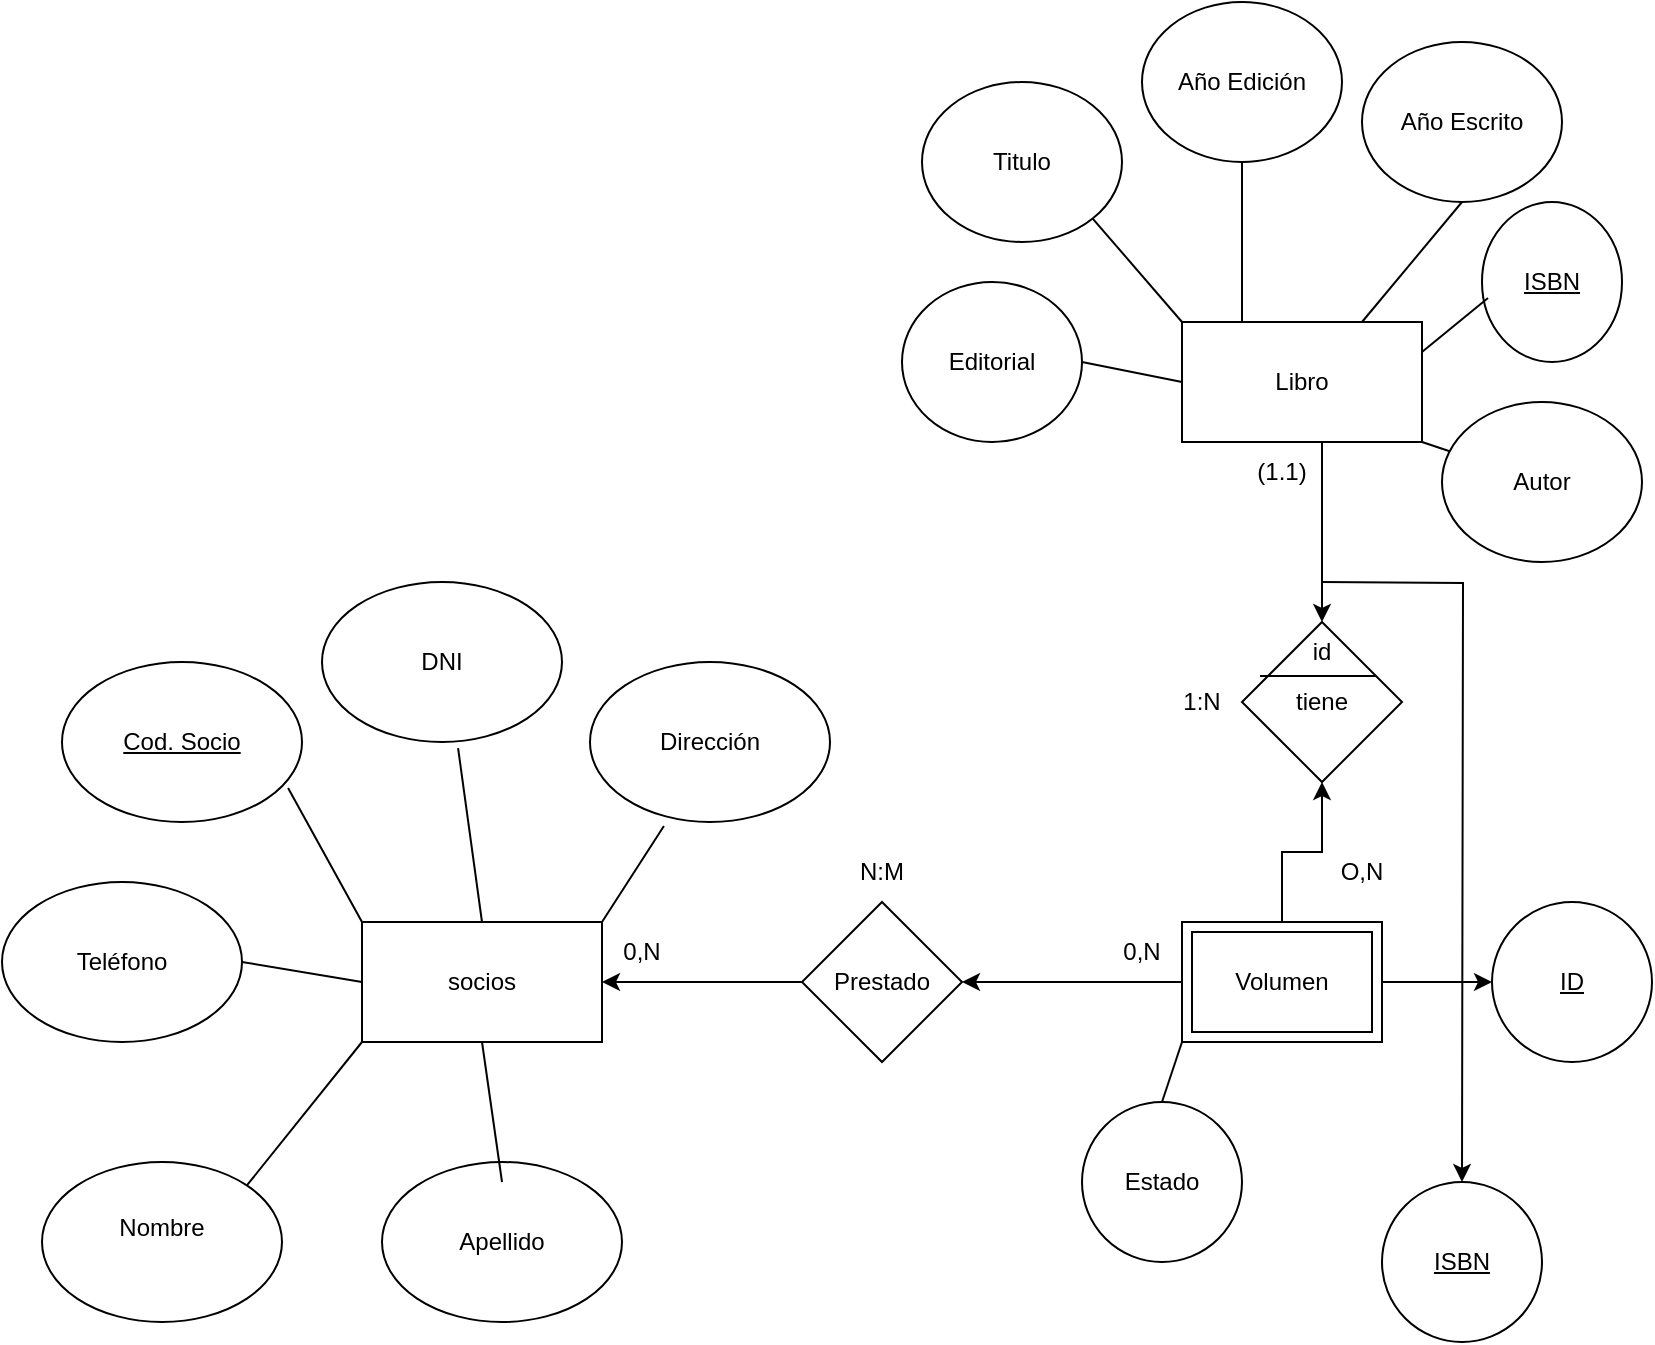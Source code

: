 <mxfile version="28.2.7">
  <diagram name="Página-1" id="O5beDDzp4m1SNn2A3FI_">
    <mxGraphModel dx="1051" dy="615" grid="1" gridSize="10" guides="1" tooltips="1" connect="1" arrows="1" fold="1" page="1" pageScale="1" pageWidth="827" pageHeight="1169" math="0" shadow="0">
      <root>
        <mxCell id="0" />
        <mxCell id="1" parent="0" />
        <mxCell id="U1PU8HSO9dPd2CjFxeWQ-1" value="socios" style="rounded=0;whiteSpace=wrap;html=1;" parent="1" vertex="1">
          <mxGeometry x="180" y="480" width="120" height="60" as="geometry" />
        </mxCell>
        <mxCell id="eFo3TpLwfxAWtfXOJmTm-19" style="edgeStyle=orthogonalEdgeStyle;rounded=0;orthogonalLoop=1;jettySize=auto;html=1;exitX=0.5;exitY=1;exitDx=0;exitDy=0;entryX=0.5;entryY=0;entryDx=0;entryDy=0;" edge="1" parent="1" source="U1PU8HSO9dPd2CjFxeWQ-2" target="U1PU8HSO9dPd2CjFxeWQ-18">
          <mxGeometry relative="1" as="geometry">
            <Array as="points">
              <mxPoint x="660" y="240" />
            </Array>
          </mxGeometry>
        </mxCell>
        <mxCell id="U1PU8HSO9dPd2CjFxeWQ-2" value="Libro" style="rounded=0;whiteSpace=wrap;html=1;" parent="1" vertex="1">
          <mxGeometry x="590" y="180" width="120" height="60" as="geometry" />
        </mxCell>
        <mxCell id="U1PU8HSO9dPd2CjFxeWQ-4" value="&lt;u&gt;Cod. Socio&lt;/u&gt;" style="ellipse;whiteSpace=wrap;html=1;" parent="1" vertex="1">
          <mxGeometry x="30" y="350" width="120" height="80" as="geometry" />
        </mxCell>
        <mxCell id="U1PU8HSO9dPd2CjFxeWQ-5" value="DNI" style="ellipse;whiteSpace=wrap;html=1;" parent="1" vertex="1">
          <mxGeometry x="160" y="310" width="120" height="80" as="geometry" />
        </mxCell>
        <mxCell id="U1PU8HSO9dPd2CjFxeWQ-6" value="Dirección" style="ellipse;whiteSpace=wrap;html=1;" parent="1" vertex="1">
          <mxGeometry x="294" y="350" width="120" height="80" as="geometry" />
        </mxCell>
        <mxCell id="U1PU8HSO9dPd2CjFxeWQ-7" value="Teléfono" style="ellipse;whiteSpace=wrap;html=1;" parent="1" vertex="1">
          <mxGeometry y="460" width="120" height="80" as="geometry" />
        </mxCell>
        <mxCell id="U1PU8HSO9dPd2CjFxeWQ-8" value="&lt;div&gt;Nombre&lt;/div&gt;&lt;div&gt;&lt;br&gt;&lt;/div&gt;" style="ellipse;whiteSpace=wrap;html=1;" parent="1" vertex="1">
          <mxGeometry x="20" y="600" width="120" height="80" as="geometry" />
        </mxCell>
        <mxCell id="U1PU8HSO9dPd2CjFxeWQ-9" value="Titulo" style="ellipse;whiteSpace=wrap;html=1;" parent="1" vertex="1">
          <mxGeometry x="460" y="60" width="100" height="80" as="geometry" />
        </mxCell>
        <mxCell id="U1PU8HSO9dPd2CjFxeWQ-10" value="Editorial" style="ellipse;whiteSpace=wrap;html=1;" parent="1" vertex="1">
          <mxGeometry x="450" y="160" width="90" height="80" as="geometry" />
        </mxCell>
        <mxCell id="U1PU8HSO9dPd2CjFxeWQ-11" value="Año Escrito" style="ellipse;whiteSpace=wrap;html=1;" parent="1" vertex="1">
          <mxGeometry x="680" y="40" width="100" height="80" as="geometry" />
        </mxCell>
        <mxCell id="U1PU8HSO9dPd2CjFxeWQ-12" value="Año Edición" style="ellipse;whiteSpace=wrap;html=1;" parent="1" vertex="1">
          <mxGeometry x="570" y="20" width="100" height="80" as="geometry" />
        </mxCell>
        <mxCell id="U1PU8HSO9dPd2CjFxeWQ-13" value="Autor" style="ellipse;whiteSpace=wrap;html=1;" parent="1" vertex="1">
          <mxGeometry x="720" y="220" width="100" height="80" as="geometry" />
        </mxCell>
        <mxCell id="U1PU8HSO9dPd2CjFxeWQ-14" value="&lt;u&gt;ISBN&lt;/u&gt;" style="ellipse;whiteSpace=wrap;html=1;" parent="1" vertex="1">
          <mxGeometry x="740" y="120" width="70" height="80" as="geometry" />
        </mxCell>
        <mxCell id="U1PU8HSO9dPd2CjFxeWQ-15" value="&lt;u&gt;ID&lt;/u&gt;" style="ellipse;whiteSpace=wrap;html=1;" parent="1" vertex="1">
          <mxGeometry x="745" y="470" width="80" height="80" as="geometry" />
        </mxCell>
        <mxCell id="U1PU8HSO9dPd2CjFxeWQ-16" value="Estado" style="ellipse;whiteSpace=wrap;html=1;" parent="1" vertex="1">
          <mxGeometry x="540" y="570" width="80" height="80" as="geometry" />
        </mxCell>
        <mxCell id="eFo3TpLwfxAWtfXOJmTm-23" style="edgeStyle=orthogonalEdgeStyle;rounded=0;orthogonalLoop=1;jettySize=auto;html=1;exitX=0;exitY=0.5;exitDx=0;exitDy=0;entryX=1;entryY=0.5;entryDx=0;entryDy=0;" edge="1" parent="1" source="U1PU8HSO9dPd2CjFxeWQ-17" target="U1PU8HSO9dPd2CjFxeWQ-1">
          <mxGeometry relative="1" as="geometry" />
        </mxCell>
        <mxCell id="U1PU8HSO9dPd2CjFxeWQ-17" value="Prestado" style="rhombus;whiteSpace=wrap;html=1;" parent="1" vertex="1">
          <mxGeometry x="400" y="470" width="80" height="80" as="geometry" />
        </mxCell>
        <mxCell id="eFo3TpLwfxAWtfXOJmTm-47" style="edgeStyle=orthogonalEdgeStyle;rounded=0;orthogonalLoop=1;jettySize=auto;html=1;" edge="1" parent="1">
          <mxGeometry relative="1" as="geometry">
            <mxPoint x="730" y="610" as="targetPoint" />
            <mxPoint x="660" y="310" as="sourcePoint" />
          </mxGeometry>
        </mxCell>
        <mxCell id="U1PU8HSO9dPd2CjFxeWQ-18" value="tiene" style="rhombus;whiteSpace=wrap;html=1;" parent="1" vertex="1">
          <mxGeometry x="620" y="330" width="80" height="80" as="geometry" />
        </mxCell>
        <mxCell id="eFo3TpLwfxAWtfXOJmTm-21" style="edgeStyle=orthogonalEdgeStyle;rounded=0;orthogonalLoop=1;jettySize=auto;html=1;exitX=0.5;exitY=0;exitDx=0;exitDy=0;entryX=0.5;entryY=1;entryDx=0;entryDy=0;" edge="1" parent="1" source="eFo3TpLwfxAWtfXOJmTm-8" target="U1PU8HSO9dPd2CjFxeWQ-18">
          <mxGeometry relative="1" as="geometry">
            <mxPoint x="660" y="410" as="targetPoint" />
          </mxGeometry>
        </mxCell>
        <mxCell id="eFo3TpLwfxAWtfXOJmTm-22" style="edgeStyle=orthogonalEdgeStyle;rounded=0;orthogonalLoop=1;jettySize=auto;html=1;exitX=0;exitY=0.5;exitDx=0;exitDy=0;entryX=1;entryY=0.5;entryDx=0;entryDy=0;" edge="1" parent="1" source="eFo3TpLwfxAWtfXOJmTm-8" target="U1PU8HSO9dPd2CjFxeWQ-17">
          <mxGeometry relative="1" as="geometry" />
        </mxCell>
        <mxCell id="eFo3TpLwfxAWtfXOJmTm-48" style="edgeStyle=orthogonalEdgeStyle;rounded=0;orthogonalLoop=1;jettySize=auto;html=1;exitX=1;exitY=0.5;exitDx=0;exitDy=0;entryX=0;entryY=0.5;entryDx=0;entryDy=0;" edge="1" parent="1" source="eFo3TpLwfxAWtfXOJmTm-8" target="U1PU8HSO9dPd2CjFxeWQ-15">
          <mxGeometry relative="1" as="geometry" />
        </mxCell>
        <mxCell id="eFo3TpLwfxAWtfXOJmTm-8" value="Volumen" style="shape=ext;margin=3;double=1;whiteSpace=wrap;html=1;align=center;" vertex="1" parent="1">
          <mxGeometry x="590" y="480" width="100" height="60" as="geometry" />
        </mxCell>
        <mxCell id="eFo3TpLwfxAWtfXOJmTm-14" value="id" style="text;html=1;whiteSpace=wrap;strokeColor=none;fillColor=none;align=center;verticalAlign=middle;rounded=0;" vertex="1" parent="1">
          <mxGeometry x="630" y="330" width="60" height="30" as="geometry" />
        </mxCell>
        <mxCell id="eFo3TpLwfxAWtfXOJmTm-16" value="" style="endArrow=none;html=1;rounded=0;entryX=0.838;entryY=0.338;entryDx=0;entryDy=0;entryPerimeter=0;exitX=0.113;exitY=0.338;exitDx=0;exitDy=0;exitPerimeter=0;" edge="1" parent="1" source="U1PU8HSO9dPd2CjFxeWQ-18" target="U1PU8HSO9dPd2CjFxeWQ-18">
          <mxGeometry relative="1" as="geometry">
            <mxPoint x="390" y="510" as="sourcePoint" />
            <mxPoint x="490" y="480" as="targetPoint" />
            <Array as="points">
              <mxPoint x="629" y="357" />
            </Array>
          </mxGeometry>
        </mxCell>
        <mxCell id="eFo3TpLwfxAWtfXOJmTm-24" value="" style="endArrow=none;html=1;rounded=0;entryX=1;entryY=0;entryDx=0;entryDy=0;exitX=0.308;exitY=1.025;exitDx=0;exitDy=0;exitPerimeter=0;" edge="1" parent="1" source="U1PU8HSO9dPd2CjFxeWQ-6" target="U1PU8HSO9dPd2CjFxeWQ-1">
          <mxGeometry width="50" height="50" relative="1" as="geometry">
            <mxPoint x="390" y="500" as="sourcePoint" />
            <mxPoint x="440" y="450" as="targetPoint" />
          </mxGeometry>
        </mxCell>
        <mxCell id="eFo3TpLwfxAWtfXOJmTm-25" value="" style="endArrow=none;html=1;rounded=0;entryX=0.5;entryY=0;entryDx=0;entryDy=0;exitX=0.567;exitY=1.038;exitDx=0;exitDy=0;exitPerimeter=0;" edge="1" parent="1" source="U1PU8HSO9dPd2CjFxeWQ-5" target="U1PU8HSO9dPd2CjFxeWQ-1">
          <mxGeometry width="50" height="50" relative="1" as="geometry">
            <mxPoint x="390" y="500" as="sourcePoint" />
            <mxPoint x="440" y="450" as="targetPoint" />
          </mxGeometry>
        </mxCell>
        <mxCell id="eFo3TpLwfxAWtfXOJmTm-26" value="" style="endArrow=none;html=1;rounded=0;entryX=0;entryY=0;entryDx=0;entryDy=0;exitX=0.942;exitY=0.788;exitDx=0;exitDy=0;exitPerimeter=0;" edge="1" parent="1" source="U1PU8HSO9dPd2CjFxeWQ-4" target="U1PU8HSO9dPd2CjFxeWQ-1">
          <mxGeometry width="50" height="50" relative="1" as="geometry">
            <mxPoint x="390" y="500" as="sourcePoint" />
            <mxPoint x="440" y="450" as="targetPoint" />
          </mxGeometry>
        </mxCell>
        <mxCell id="eFo3TpLwfxAWtfXOJmTm-27" value="" style="endArrow=none;html=1;rounded=0;exitX=1;exitY=0.5;exitDx=0;exitDy=0;entryX=0;entryY=0.5;entryDx=0;entryDy=0;" edge="1" parent="1" source="U1PU8HSO9dPd2CjFxeWQ-7" target="U1PU8HSO9dPd2CjFxeWQ-1">
          <mxGeometry width="50" height="50" relative="1" as="geometry">
            <mxPoint x="390" y="500" as="sourcePoint" />
            <mxPoint x="440" y="450" as="targetPoint" />
          </mxGeometry>
        </mxCell>
        <mxCell id="eFo3TpLwfxAWtfXOJmTm-28" value="" style="endArrow=none;html=1;rounded=0;entryX=0;entryY=1;entryDx=0;entryDy=0;exitX=1;exitY=0;exitDx=0;exitDy=0;" edge="1" parent="1" source="U1PU8HSO9dPd2CjFxeWQ-8" target="U1PU8HSO9dPd2CjFxeWQ-1">
          <mxGeometry width="50" height="50" relative="1" as="geometry">
            <mxPoint x="390" y="500" as="sourcePoint" />
            <mxPoint x="440" y="450" as="targetPoint" />
          </mxGeometry>
        </mxCell>
        <mxCell id="eFo3TpLwfxAWtfXOJmTm-29" value="" style="endArrow=none;html=1;rounded=0;entryX=0.043;entryY=0.6;entryDx=0;entryDy=0;entryPerimeter=0;exitX=1;exitY=0.25;exitDx=0;exitDy=0;" edge="1" parent="1" source="U1PU8HSO9dPd2CjFxeWQ-2" target="U1PU8HSO9dPd2CjFxeWQ-14">
          <mxGeometry width="50" height="50" relative="1" as="geometry">
            <mxPoint x="390" y="260" as="sourcePoint" />
            <mxPoint x="440" y="210" as="targetPoint" />
          </mxGeometry>
        </mxCell>
        <mxCell id="eFo3TpLwfxAWtfXOJmTm-30" value="" style="endArrow=none;html=1;rounded=0;entryX=1;entryY=1;entryDx=0;entryDy=0;" edge="1" parent="1" source="U1PU8HSO9dPd2CjFxeWQ-13" target="U1PU8HSO9dPd2CjFxeWQ-2">
          <mxGeometry width="50" height="50" relative="1" as="geometry">
            <mxPoint x="390" y="260" as="sourcePoint" />
            <mxPoint x="440" y="210" as="targetPoint" />
          </mxGeometry>
        </mxCell>
        <mxCell id="eFo3TpLwfxAWtfXOJmTm-31" value="" style="endArrow=none;html=1;rounded=0;entryX=0.75;entryY=0;entryDx=0;entryDy=0;exitX=0.5;exitY=1;exitDx=0;exitDy=0;" edge="1" parent="1" source="U1PU8HSO9dPd2CjFxeWQ-11" target="U1PU8HSO9dPd2CjFxeWQ-2">
          <mxGeometry width="50" height="50" relative="1" as="geometry">
            <mxPoint x="390" y="260" as="sourcePoint" />
            <mxPoint x="440" y="210" as="targetPoint" />
          </mxGeometry>
        </mxCell>
        <mxCell id="eFo3TpLwfxAWtfXOJmTm-32" value="" style="endArrow=none;html=1;rounded=0;entryX=0.25;entryY=0;entryDx=0;entryDy=0;exitX=0.5;exitY=1;exitDx=0;exitDy=0;" edge="1" parent="1" source="U1PU8HSO9dPd2CjFxeWQ-12" target="U1PU8HSO9dPd2CjFxeWQ-2">
          <mxGeometry width="50" height="50" relative="1" as="geometry">
            <mxPoint x="390" y="260" as="sourcePoint" />
            <mxPoint x="440" y="210" as="targetPoint" />
          </mxGeometry>
        </mxCell>
        <mxCell id="eFo3TpLwfxAWtfXOJmTm-33" value="" style="endArrow=none;html=1;rounded=0;entryX=0;entryY=0;entryDx=0;entryDy=0;exitX=1;exitY=1;exitDx=0;exitDy=0;" edge="1" parent="1" source="U1PU8HSO9dPd2CjFxeWQ-9" target="U1PU8HSO9dPd2CjFxeWQ-2">
          <mxGeometry width="50" height="50" relative="1" as="geometry">
            <mxPoint x="390" y="260" as="sourcePoint" />
            <mxPoint x="440" y="210" as="targetPoint" />
          </mxGeometry>
        </mxCell>
        <mxCell id="eFo3TpLwfxAWtfXOJmTm-34" value="" style="endArrow=none;html=1;rounded=0;entryX=0;entryY=0.5;entryDx=0;entryDy=0;exitX=1;exitY=0.5;exitDx=0;exitDy=0;" edge="1" parent="1" source="U1PU8HSO9dPd2CjFxeWQ-10" target="U1PU8HSO9dPd2CjFxeWQ-2">
          <mxGeometry width="50" height="50" relative="1" as="geometry">
            <mxPoint x="390" y="260" as="sourcePoint" />
            <mxPoint x="440" y="210" as="targetPoint" />
          </mxGeometry>
        </mxCell>
        <mxCell id="eFo3TpLwfxAWtfXOJmTm-38" value="N:M" style="text;html=1;whiteSpace=wrap;strokeColor=none;fillColor=none;align=center;verticalAlign=middle;rounded=0;" vertex="1" parent="1">
          <mxGeometry x="410" y="440" width="60" height="30" as="geometry" />
        </mxCell>
        <mxCell id="eFo3TpLwfxAWtfXOJmTm-39" value="0,N" style="text;html=1;whiteSpace=wrap;strokeColor=none;fillColor=none;align=center;verticalAlign=middle;rounded=0;" vertex="1" parent="1">
          <mxGeometry x="290" y="480" width="60" height="30" as="geometry" />
        </mxCell>
        <mxCell id="eFo3TpLwfxAWtfXOJmTm-40" value="0,N" style="text;html=1;whiteSpace=wrap;strokeColor=none;fillColor=none;align=center;verticalAlign=middle;rounded=0;" vertex="1" parent="1">
          <mxGeometry x="540" y="480" width="60" height="30" as="geometry" />
        </mxCell>
        <mxCell id="eFo3TpLwfxAWtfXOJmTm-41" value="&lt;u&gt;ISBN&lt;/u&gt;" style="ellipse;whiteSpace=wrap;html=1;" vertex="1" parent="1">
          <mxGeometry x="690" y="610" width="80" height="80" as="geometry" />
        </mxCell>
        <mxCell id="eFo3TpLwfxAWtfXOJmTm-42" value="" style="endArrow=none;html=1;rounded=0;entryX=0;entryY=1;entryDx=0;entryDy=0;exitX=0.5;exitY=0;exitDx=0;exitDy=0;" edge="1" parent="1" source="U1PU8HSO9dPd2CjFxeWQ-16" target="eFo3TpLwfxAWtfXOJmTm-8">
          <mxGeometry width="50" height="50" relative="1" as="geometry">
            <mxPoint x="390" y="560" as="sourcePoint" />
            <mxPoint x="440" y="510" as="targetPoint" />
          </mxGeometry>
        </mxCell>
        <mxCell id="eFo3TpLwfxAWtfXOJmTm-45" value="O,N" style="text;html=1;whiteSpace=wrap;strokeColor=none;fillColor=none;align=center;verticalAlign=middle;rounded=0;" vertex="1" parent="1">
          <mxGeometry x="650" y="440" width="60" height="30" as="geometry" />
        </mxCell>
        <mxCell id="eFo3TpLwfxAWtfXOJmTm-49" value="1:N" style="text;html=1;whiteSpace=wrap;strokeColor=none;fillColor=none;align=center;verticalAlign=middle;rounded=0;" vertex="1" parent="1">
          <mxGeometry x="570" y="355" width="60" height="30" as="geometry" />
        </mxCell>
        <mxCell id="eFo3TpLwfxAWtfXOJmTm-50" value="(1.1)" style="text;html=1;whiteSpace=wrap;strokeColor=none;fillColor=none;align=center;verticalAlign=middle;rounded=0;" vertex="1" parent="1">
          <mxGeometry x="610" y="240" width="60" height="30" as="geometry" />
        </mxCell>
        <mxCell id="eFo3TpLwfxAWtfXOJmTm-51" value="Apellido" style="ellipse;whiteSpace=wrap;html=1;" vertex="1" parent="1">
          <mxGeometry x="190" y="600" width="120" height="80" as="geometry" />
        </mxCell>
        <mxCell id="eFo3TpLwfxAWtfXOJmTm-52" value="" style="endArrow=none;html=1;rounded=0;entryX=0.5;entryY=1;entryDx=0;entryDy=0;exitX=0.5;exitY=0.125;exitDx=0;exitDy=0;exitPerimeter=0;" edge="1" parent="1" source="eFo3TpLwfxAWtfXOJmTm-51" target="U1PU8HSO9dPd2CjFxeWQ-1">
          <mxGeometry width="50" height="50" relative="1" as="geometry">
            <mxPoint x="390" y="470" as="sourcePoint" />
            <mxPoint x="440" y="420" as="targetPoint" />
          </mxGeometry>
        </mxCell>
      </root>
    </mxGraphModel>
  </diagram>
</mxfile>

